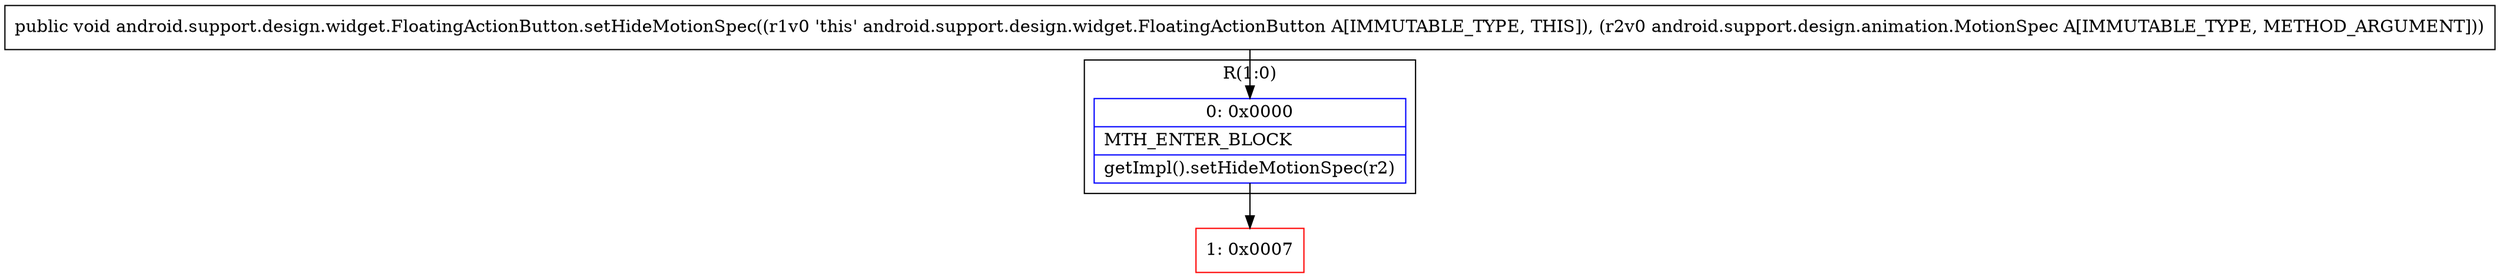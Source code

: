 digraph "CFG forandroid.support.design.widget.FloatingActionButton.setHideMotionSpec(Landroid\/support\/design\/animation\/MotionSpec;)V" {
subgraph cluster_Region_360323854 {
label = "R(1:0)";
node [shape=record,color=blue];
Node_0 [shape=record,label="{0\:\ 0x0000|MTH_ENTER_BLOCK\l|getImpl().setHideMotionSpec(r2)\l}"];
}
Node_1 [shape=record,color=red,label="{1\:\ 0x0007}"];
MethodNode[shape=record,label="{public void android.support.design.widget.FloatingActionButton.setHideMotionSpec((r1v0 'this' android.support.design.widget.FloatingActionButton A[IMMUTABLE_TYPE, THIS]), (r2v0 android.support.design.animation.MotionSpec A[IMMUTABLE_TYPE, METHOD_ARGUMENT])) }"];
MethodNode -> Node_0;
Node_0 -> Node_1;
}

